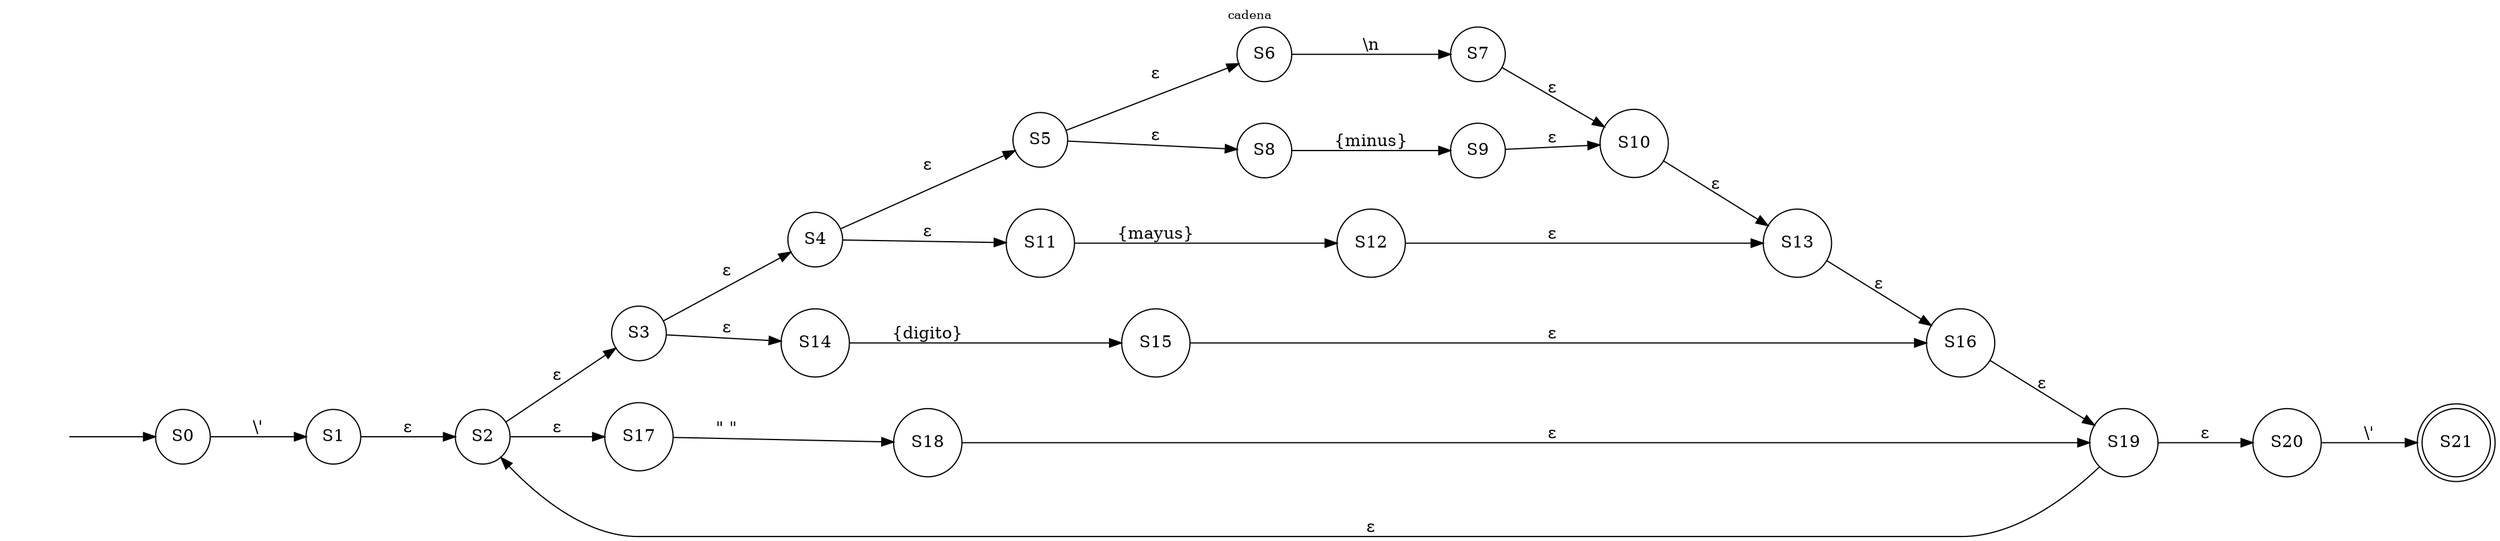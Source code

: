 digraph G{
labelloc="t";
    label="cadena"; graph [nodesep=0.5, ranksep=1, fontsize=10, rankdir=LR];begin[shape=none label=""];
node [shape=doublecircle]; S21;
node[shape=circle]begin->S0; 
node[shape=circle]S0->S1[label="\\'"];
S1->S2[label="ε"];
S2->S3[label="ε"];
S3->S4[label="ε"];
S4->S5[label="ε"];
S5->S6[label="ε"];
S6->S7[label="\\n"];
S5->S8[label="ε"];
S8->S9[label="{minus}"];
S7->S10[label="ε"];
S9->S10[label="ε"];
S4->S11[label="ε"];
S11->S12[label="{mayus}"];
S10->S13[label="ε"];
S12->S13[label="ε"];
S3->S14[label="ε"];
S14->S15[label="{digito}"];
S13->S16[label="ε"];
S15->S16[label="ε"];
S2->S17[label="ε"];
S17->S18[label="\" \""];
S16->S19[label="ε"];
S18->S19[label="ε"];
S19->S2[label="ε"];
S19->S20[label="ε"];
S20->S21[label="\\'"];
}

